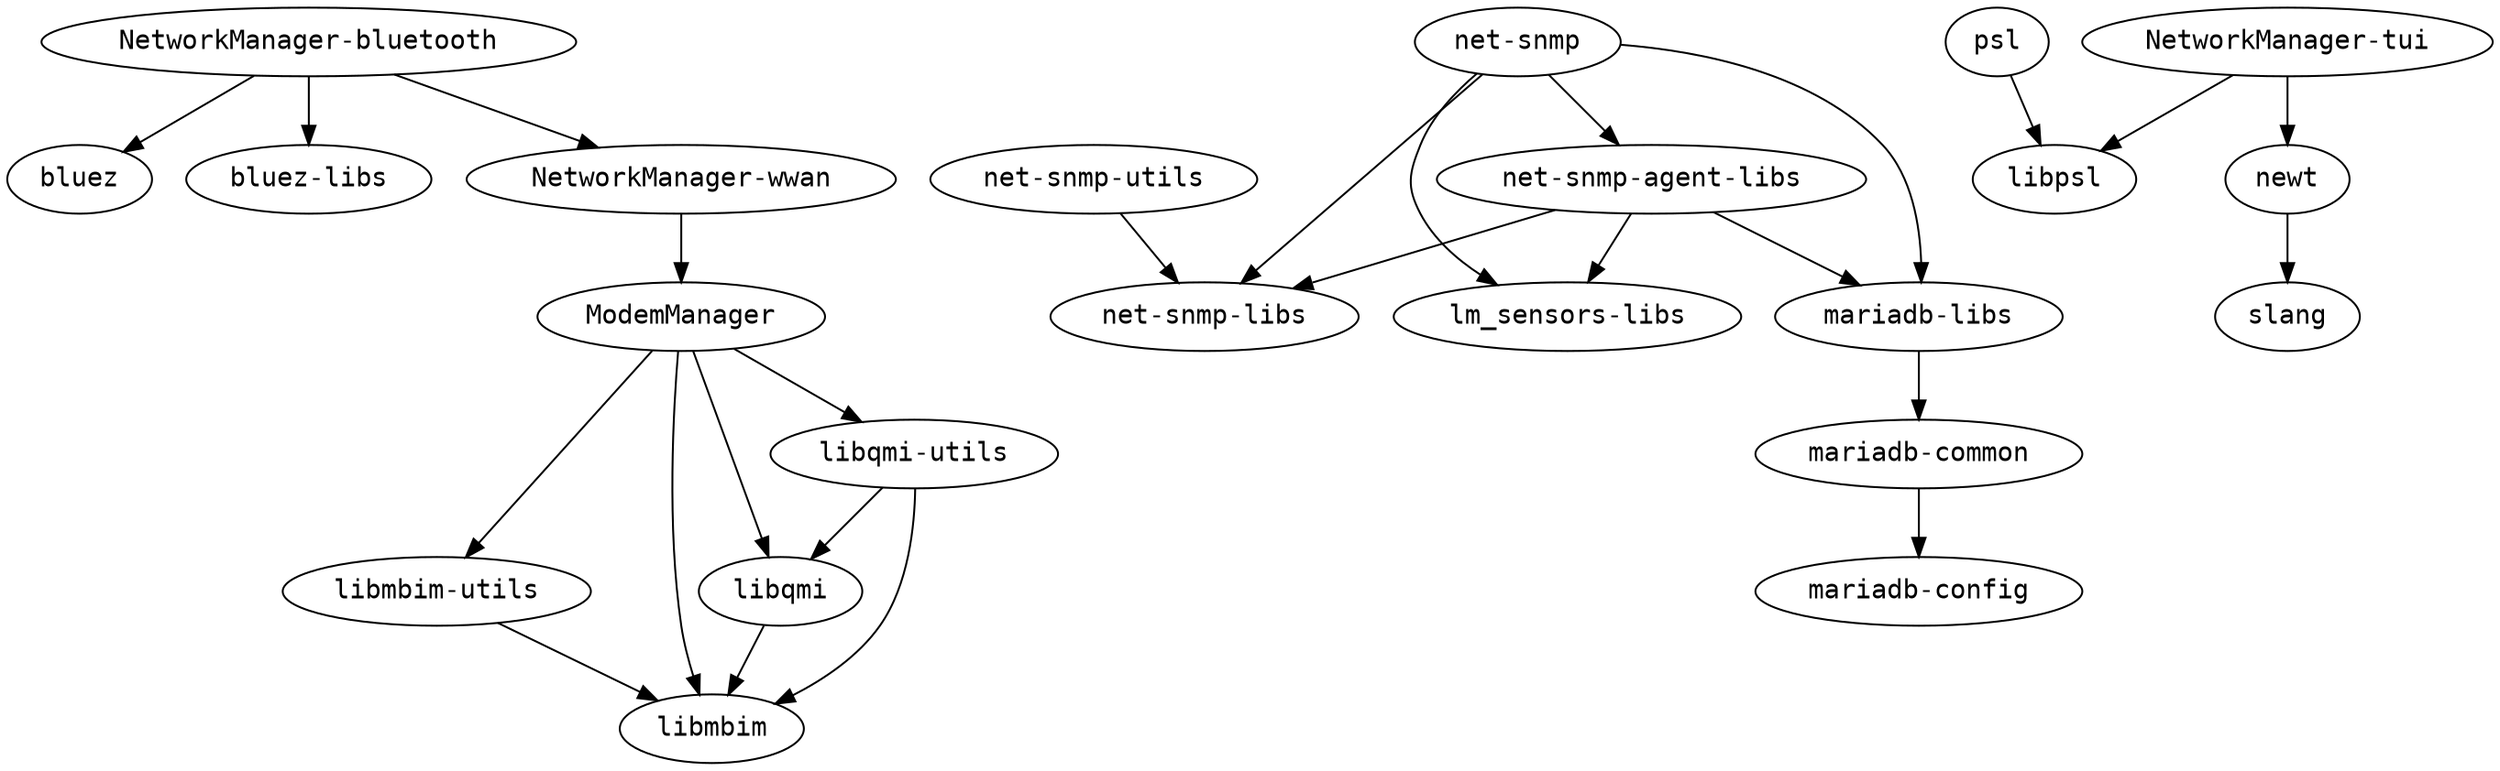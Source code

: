 strict digraph G {
node [fontname=monospace];
  "libmbim-utils" -> "libmbim";
  "libqmi" -> "libmbim";
  "libqmi-utils" -> "libmbim";
  "libqmi-utils" -> "libqmi";
  "mariadb-common" -> "mariadb-config";
  "mariadb-libs" -> "mariadb-common";
  "ModemManager" -> "libmbim";
  "ModemManager" -> "libmbim-utils";
  "ModemManager" -> "libqmi";
  "ModemManager" -> "libqmi-utils";
  "net-snmp-agent-libs" -> "lm_sensors-libs";
  "net-snmp-agent-libs" -> "mariadb-libs";
  "net-snmp-agent-libs" -> "net-snmp-libs";
  "net-snmp" -> "lm_sensors-libs";
  "net-snmp" -> "mariadb-libs";
  "net-snmp" -> "net-snmp-agent-libs";
  "net-snmp" -> "net-snmp-libs";
  "net-snmp-utils" -> "net-snmp-libs";
  "NetworkManager-bluetooth" -> "bluez";
  "NetworkManager-bluetooth" -> "bluez-libs";
  "NetworkManager-bluetooth" -> "NetworkManager-wwan";
  "NetworkManager-tui" -> "libpsl";
  "NetworkManager-tui" -> "newt";
  "NetworkManager-wwan" -> "ModemManager";
  "newt" -> "slang";
  "psl" -> "libpsl";
}
